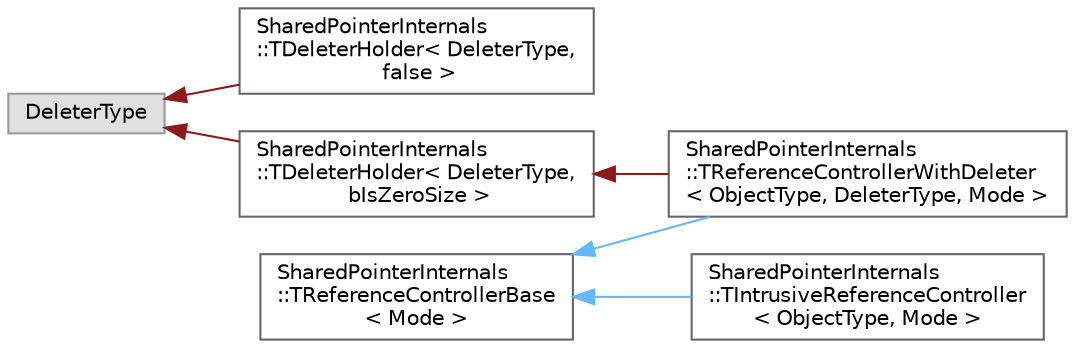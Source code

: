 digraph "Graphical Class Hierarchy"
{
 // INTERACTIVE_SVG=YES
 // LATEX_PDF_SIZE
  bgcolor="transparent";
  edge [fontname=Helvetica,fontsize=10,labelfontname=Helvetica,labelfontsize=10];
  node [fontname=Helvetica,fontsize=10,shape=box,height=0.2,width=0.4];
  rankdir="LR";
  Node0 [id="Node000000",label="DeleterType",height=0.2,width=0.4,color="grey60", fillcolor="#E0E0E0", style="filled",tooltip=" "];
  Node0 -> Node1 [id="edge2952_Node000000_Node000001",dir="back",color="firebrick4",style="solid",tooltip=" "];
  Node1 [id="Node000001",label="SharedPointerInternals\l::TDeleterHolder\< DeleterType,\l false \>",height=0.2,width=0.4,color="grey40", fillcolor="white", style="filled",URL="$d7/da9/structSharedPointerInternals_1_1TDeleterHolder_3_01DeleterType_00_01false_01_4.html",tooltip=" "];
  Node0 -> Node2 [id="edge2953_Node000000_Node000002",dir="back",color="firebrick4",style="solid",tooltip=" "];
  Node2 [id="Node000002",label="SharedPointerInternals\l::TDeleterHolder\< DeleterType,\l bIsZeroSize \>",height=0.2,width=0.4,color="grey40", fillcolor="white", style="filled",URL="$d7/d4b/structSharedPointerInternals_1_1TDeleterHolder.html",tooltip=" "];
  Node2 -> Node3 [id="edge2954_Node000002_Node000003",dir="back",color="firebrick4",style="solid",tooltip=" "];
  Node3 [id="Node000003",label="SharedPointerInternals\l::TReferenceControllerWithDeleter\l\< ObjectType, DeleterType, Mode \>",height=0.2,width=0.4,color="grey40", fillcolor="white", style="filled",URL="$d9/d56/classSharedPointerInternals_1_1TReferenceControllerWithDeleter.html",tooltip=" "];
  Node4 [id="Node000004",label="SharedPointerInternals\l::TReferenceControllerBase\l\< Mode \>",height=0.2,width=0.4,color="grey40", fillcolor="white", style="filled",URL="$d0/d16/classSharedPointerInternals_1_1TReferenceControllerBase.html",tooltip=" "];
  Node4 -> Node5 [id="edge2955_Node000004_Node000005",dir="back",color="steelblue1",style="solid",tooltip=" "];
  Node5 [id="Node000005",label="SharedPointerInternals\l::TIntrusiveReferenceController\l\< ObjectType, Mode \>",height=0.2,width=0.4,color="grey40", fillcolor="white", style="filled",URL="$d4/d0f/classSharedPointerInternals_1_1TIntrusiveReferenceController.html",tooltip=" "];
  Node4 -> Node3 [id="edge2956_Node000004_Node000003",dir="back",color="steelblue1",style="solid",tooltip=" "];
}
